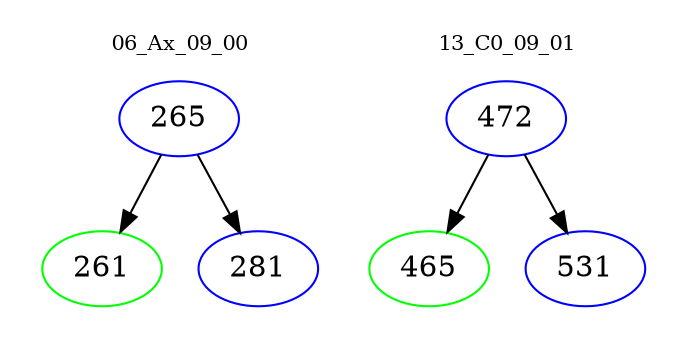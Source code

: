 digraph{
subgraph cluster_0 {
color = white
label = "06_Ax_09_00";
fontsize=10;
T0_265 [label="265", color="blue"]
T0_265 -> T0_261 [color="black"]
T0_261 [label="261", color="green"]
T0_265 -> T0_281 [color="black"]
T0_281 [label="281", color="blue"]
}
subgraph cluster_1 {
color = white
label = "13_C0_09_01";
fontsize=10;
T1_472 [label="472", color="blue"]
T1_472 -> T1_465 [color="black"]
T1_465 [label="465", color="green"]
T1_472 -> T1_531 [color="black"]
T1_531 [label="531", color="blue"]
}
}
